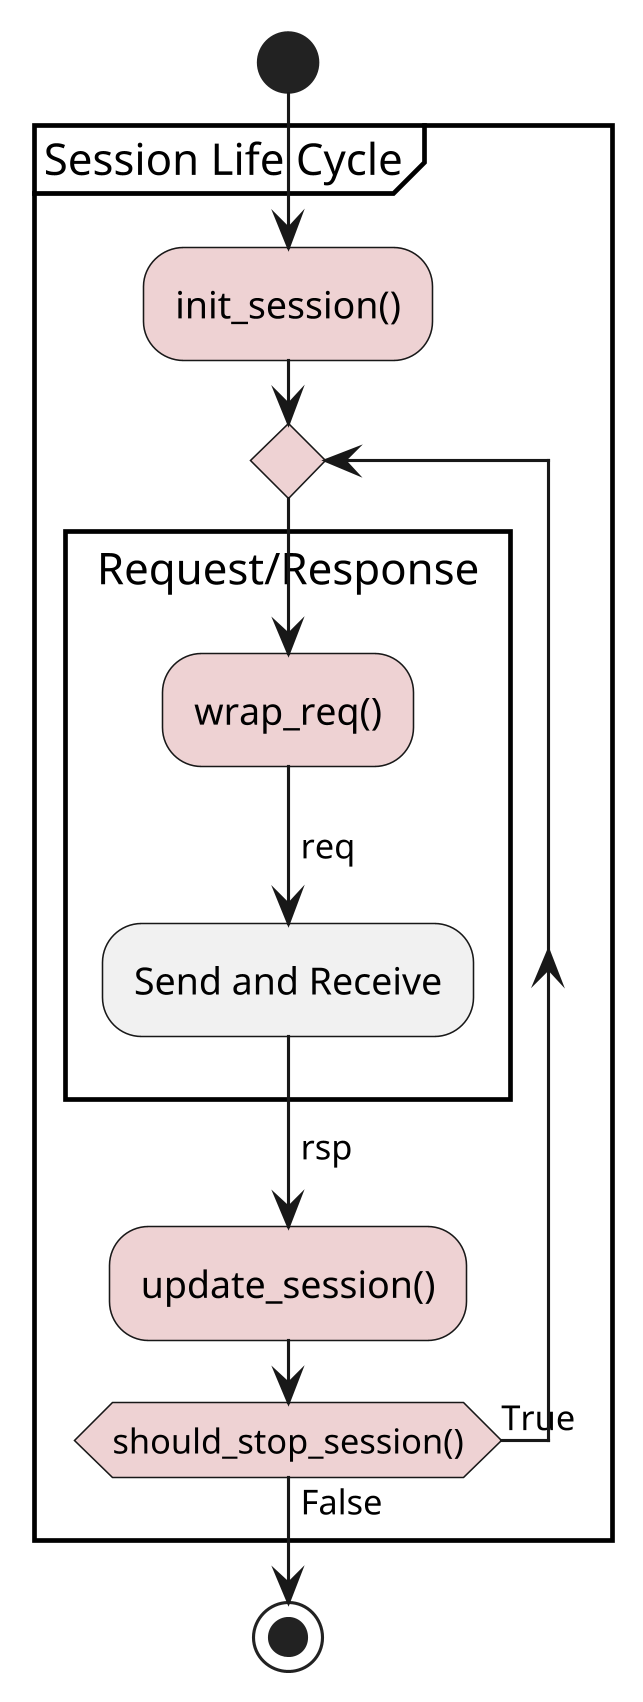@startuml

start

skinparam dpi 300
skinparam activityDiamondBackgroundColor #EED2D3


partition "Session Life Cycle" {

#EED2D3:init_session();

repeat
rectangle "Request/Response" {
  #EED2D3:wrap_req();
  -> req;
  :Send and Receive;
  -> rsp;
}

#EED2D3:update_session();

repeat while (should_stop_session())  is (True) not (False)

}
stop


@enduml
